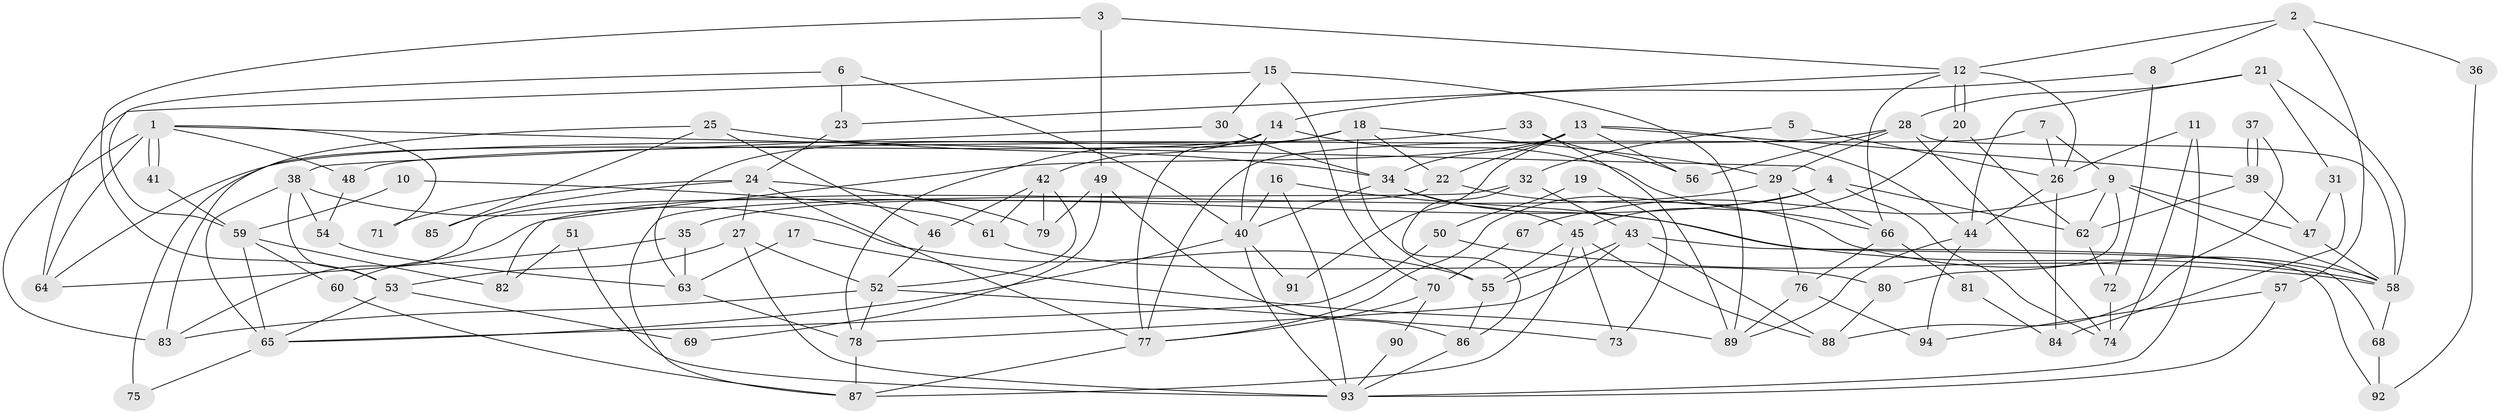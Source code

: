 // Generated by graph-tools (version 1.1) at 2025/02/03/09/25 03:02:09]
// undirected, 94 vertices, 188 edges
graph export_dot {
graph [start="1"]
  node [color=gray90,style=filled];
  1;
  2;
  3;
  4;
  5;
  6;
  7;
  8;
  9;
  10;
  11;
  12;
  13;
  14;
  15;
  16;
  17;
  18;
  19;
  20;
  21;
  22;
  23;
  24;
  25;
  26;
  27;
  28;
  29;
  30;
  31;
  32;
  33;
  34;
  35;
  36;
  37;
  38;
  39;
  40;
  41;
  42;
  43;
  44;
  45;
  46;
  47;
  48;
  49;
  50;
  51;
  52;
  53;
  54;
  55;
  56;
  57;
  58;
  59;
  60;
  61;
  62;
  63;
  64;
  65;
  66;
  67;
  68;
  69;
  70;
  71;
  72;
  73;
  74;
  75;
  76;
  77;
  78;
  79;
  80;
  81;
  82;
  83;
  84;
  85;
  86;
  87;
  88;
  89;
  90;
  91;
  92;
  93;
  94;
  1 -- 83;
  1 -- 41;
  1 -- 41;
  1 -- 4;
  1 -- 48;
  1 -- 64;
  1 -- 71;
  2 -- 12;
  2 -- 57;
  2 -- 8;
  2 -- 36;
  3 -- 12;
  3 -- 53;
  3 -- 49;
  4 -- 35;
  4 -- 62;
  4 -- 74;
  4 -- 77;
  5 -- 32;
  5 -- 26;
  6 -- 23;
  6 -- 40;
  6 -- 59;
  7 -- 26;
  7 -- 77;
  7 -- 9;
  8 -- 14;
  8 -- 72;
  9 -- 47;
  9 -- 58;
  9 -- 62;
  9 -- 67;
  9 -- 80;
  10 -- 61;
  10 -- 59;
  11 -- 26;
  11 -- 74;
  11 -- 93;
  12 -- 66;
  12 -- 20;
  12 -- 20;
  12 -- 23;
  12 -- 26;
  13 -- 39;
  13 -- 22;
  13 -- 34;
  13 -- 44;
  13 -- 56;
  13 -- 82;
  13 -- 91;
  14 -- 40;
  14 -- 77;
  14 -- 42;
  14 -- 66;
  14 -- 75;
  15 -- 30;
  15 -- 89;
  15 -- 64;
  15 -- 70;
  16 -- 93;
  16 -- 58;
  16 -- 40;
  17 -- 89;
  17 -- 63;
  18 -- 78;
  18 -- 29;
  18 -- 22;
  18 -- 55;
  18 -- 63;
  19 -- 50;
  19 -- 73;
  20 -- 62;
  20 -- 45;
  21 -- 58;
  21 -- 28;
  21 -- 31;
  21 -- 44;
  22 -- 58;
  22 -- 83;
  23 -- 24;
  24 -- 79;
  24 -- 27;
  24 -- 71;
  24 -- 77;
  24 -- 85;
  25 -- 83;
  25 -- 34;
  25 -- 46;
  25 -- 85;
  26 -- 44;
  26 -- 84;
  27 -- 52;
  27 -- 93;
  27 -- 53;
  28 -- 74;
  28 -- 64;
  28 -- 29;
  28 -- 56;
  28 -- 58;
  29 -- 76;
  29 -- 60;
  29 -- 66;
  30 -- 38;
  30 -- 34;
  31 -- 47;
  31 -- 84;
  32 -- 86;
  32 -- 87;
  32 -- 43;
  33 -- 56;
  33 -- 48;
  33 -- 89;
  34 -- 40;
  34 -- 45;
  34 -- 68;
  35 -- 64;
  35 -- 63;
  36 -- 92;
  37 -- 88;
  37 -- 39;
  37 -- 39;
  38 -- 53;
  38 -- 55;
  38 -- 54;
  38 -- 65;
  39 -- 62;
  39 -- 47;
  40 -- 65;
  40 -- 91;
  40 -- 93;
  41 -- 59;
  42 -- 52;
  42 -- 46;
  42 -- 61;
  42 -- 79;
  43 -- 55;
  43 -- 78;
  43 -- 88;
  43 -- 92;
  44 -- 89;
  44 -- 94;
  45 -- 55;
  45 -- 73;
  45 -- 87;
  45 -- 88;
  46 -- 52;
  47 -- 58;
  48 -- 54;
  49 -- 86;
  49 -- 69;
  49 -- 79;
  50 -- 65;
  50 -- 58;
  51 -- 93;
  51 -- 82;
  52 -- 78;
  52 -- 73;
  52 -- 83;
  53 -- 65;
  53 -- 69;
  54 -- 63;
  55 -- 86;
  57 -- 93;
  57 -- 94;
  58 -- 68;
  59 -- 60;
  59 -- 65;
  59 -- 82;
  60 -- 87;
  61 -- 80;
  62 -- 72;
  63 -- 78;
  65 -- 75;
  66 -- 76;
  66 -- 81;
  67 -- 70;
  68 -- 92;
  70 -- 77;
  70 -- 90;
  72 -- 74;
  76 -- 89;
  76 -- 94;
  77 -- 87;
  78 -- 87;
  80 -- 88;
  81 -- 84;
  86 -- 93;
  90 -- 93;
}
